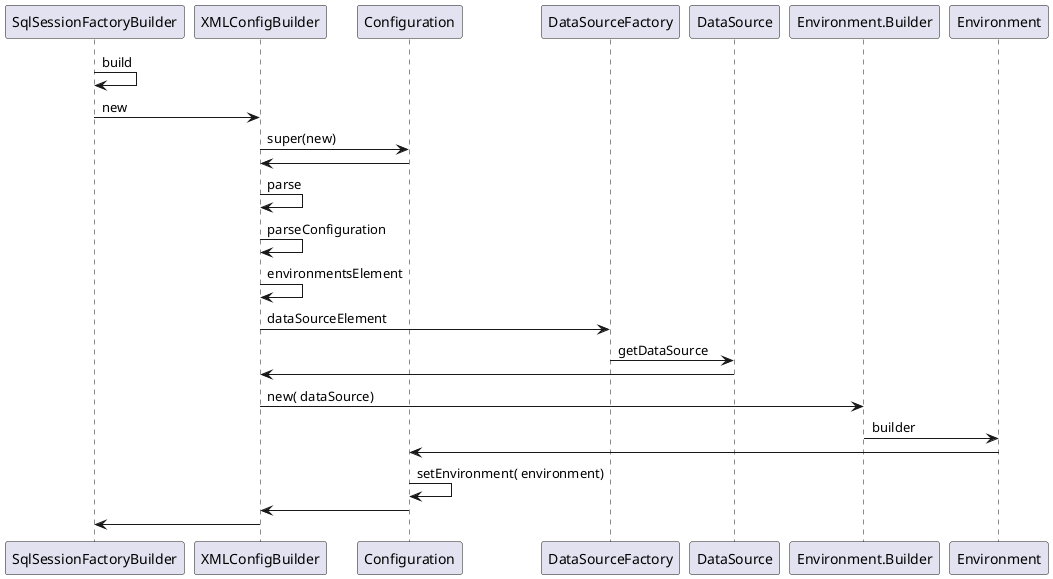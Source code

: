# dataSource加载过程
@startuml
SqlSessionFactoryBuilder -> SqlSessionFactoryBuilder:build
SqlSessionFactoryBuilder -> XMLConfigBuilder:new

XMLConfigBuilder -> Configuration:super(new)
XMLConfigBuilder <- Configuration

XMLConfigBuilder -> XMLConfigBuilder:parse
XMLConfigBuilder -> XMLConfigBuilder:parseConfiguration
XMLConfigBuilder -> XMLConfigBuilder:environmentsElement

XMLConfigBuilder -> DataSourceFactory:dataSourceElement
DataSourceFactory -> DataSource:getDataSource
XMLConfigBuilder <- DataSource
XMLConfigBuilder -> Environment.Builder:new( dataSource)
Environment.Builder ->Environment:builder
Configuration <- Environment

Configuration -> Configuration:setEnvironment( environment)

XMLConfigBuilder <- Configuration
SqlSessionFactoryBuilder <- XMLConfigBuilder
@enduml
